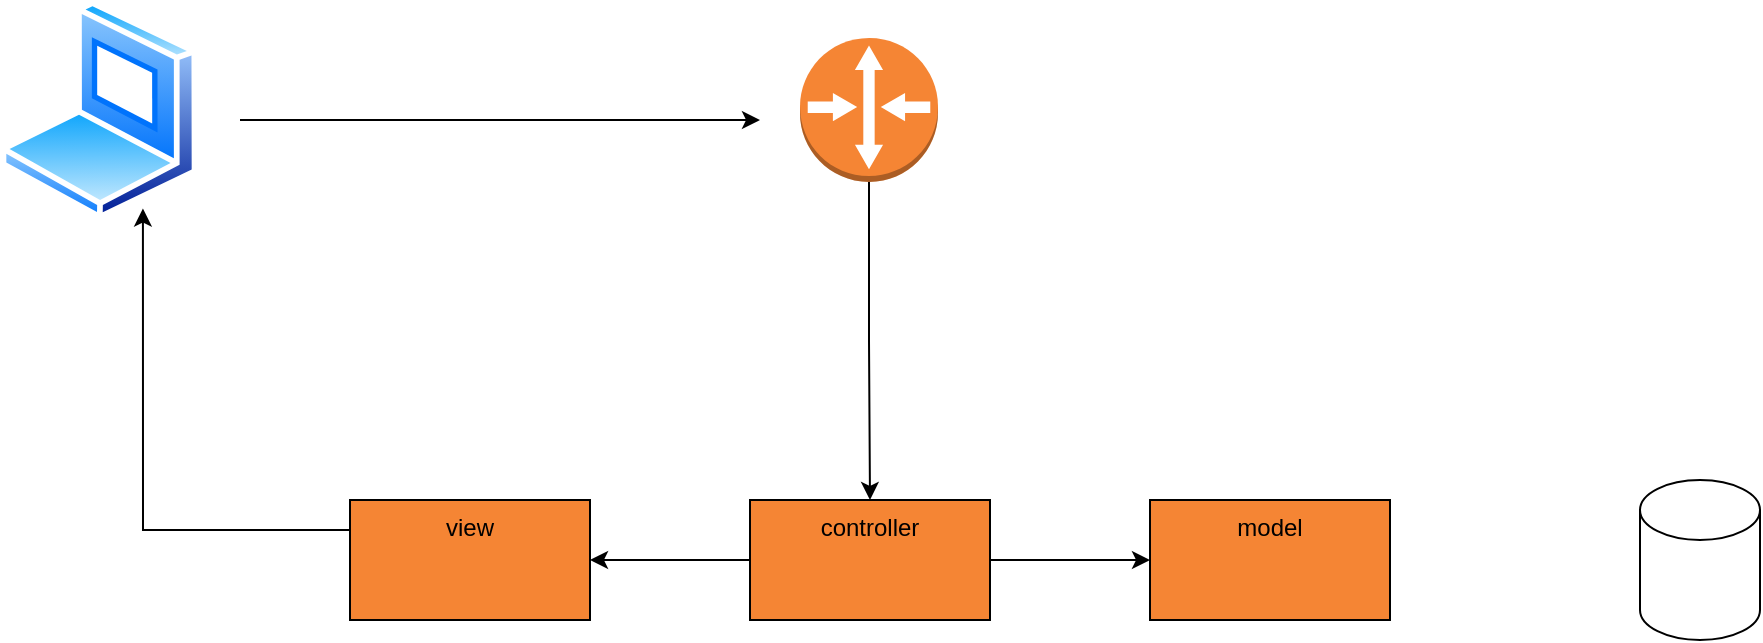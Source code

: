<mxfile version="24.7.3" type="device">
  <diagram name="Pagina-1" id="ofmIGp3C_NIkNrDQLj04">
    <mxGraphModel dx="2074" dy="1140" grid="1" gridSize="10" guides="1" tooltips="1" connect="1" arrows="1" fold="1" page="1" pageScale="1" pageWidth="1169" pageHeight="827" math="0" shadow="0">
      <root>
        <mxCell id="0" />
        <mxCell id="1" parent="0" />
        <mxCell id="vTZS8g9CYsPAUiSM_Fy8-1" value="" style="image;aspect=fixed;perimeter=ellipsePerimeter;html=1;align=center;shadow=0;dashed=0;spacingTop=3;image=img/lib/active_directory/laptop_client.svg;" vertex="1" parent="1">
          <mxGeometry x="150" y="80" width="99" height="110" as="geometry" />
        </mxCell>
        <mxCell id="vTZS8g9CYsPAUiSM_Fy8-2" value="" style="endArrow=classic;html=1;rounded=0;" edge="1" parent="1">
          <mxGeometry width="50" height="50" relative="1" as="geometry">
            <mxPoint x="270" y="140" as="sourcePoint" />
            <mxPoint x="530" y="140" as="targetPoint" />
          </mxGeometry>
        </mxCell>
        <mxCell id="vTZS8g9CYsPAUiSM_Fy8-5" value="" style="edgeStyle=orthogonalEdgeStyle;rounded=0;orthogonalLoop=1;jettySize=auto;html=1;" edge="1" parent="1" source="vTZS8g9CYsPAUiSM_Fy8-3" target="vTZS8g9CYsPAUiSM_Fy8-4">
          <mxGeometry relative="1" as="geometry" />
        </mxCell>
        <mxCell id="vTZS8g9CYsPAUiSM_Fy8-3" value="" style="outlineConnect=0;dashed=0;verticalLabelPosition=bottom;verticalAlign=top;align=center;html=1;shape=mxgraph.aws3.router;fillColor=#F58534;gradientColor=none;" vertex="1" parent="1">
          <mxGeometry x="550" y="99" width="69" height="72" as="geometry" />
        </mxCell>
        <mxCell id="vTZS8g9CYsPAUiSM_Fy8-7" value="" style="edgeStyle=orthogonalEdgeStyle;rounded=0;orthogonalLoop=1;jettySize=auto;html=1;" edge="1" parent="1" source="vTZS8g9CYsPAUiSM_Fy8-4" target="vTZS8g9CYsPAUiSM_Fy8-6">
          <mxGeometry relative="1" as="geometry" />
        </mxCell>
        <mxCell id="vTZS8g9CYsPAUiSM_Fy8-10" value="" style="edgeStyle=orthogonalEdgeStyle;rounded=0;orthogonalLoop=1;jettySize=auto;html=1;" edge="1" parent="1" source="vTZS8g9CYsPAUiSM_Fy8-4" target="vTZS8g9CYsPAUiSM_Fy8-9">
          <mxGeometry relative="1" as="geometry" />
        </mxCell>
        <mxCell id="vTZS8g9CYsPAUiSM_Fy8-4" value="controller" style="whiteSpace=wrap;html=1;verticalAlign=top;fillColor=#F58534;dashed=0;gradientColor=none;" vertex="1" parent="1">
          <mxGeometry x="525" y="330" width="120" height="60" as="geometry" />
        </mxCell>
        <mxCell id="vTZS8g9CYsPAUiSM_Fy8-6" value="model" style="whiteSpace=wrap;html=1;verticalAlign=top;fillColor=#F58534;dashed=0;gradientColor=none;" vertex="1" parent="1">
          <mxGeometry x="725" y="330" width="120" height="60" as="geometry" />
        </mxCell>
        <mxCell id="vTZS8g9CYsPAUiSM_Fy8-8" value="" style="shape=cylinder3;whiteSpace=wrap;html=1;boundedLbl=1;backgroundOutline=1;size=15;" vertex="1" parent="1">
          <mxGeometry x="970" y="320" width="60" height="80" as="geometry" />
        </mxCell>
        <mxCell id="vTZS8g9CYsPAUiSM_Fy8-11" style="edgeStyle=orthogonalEdgeStyle;rounded=0;orthogonalLoop=1;jettySize=auto;html=1;exitX=0;exitY=0.25;exitDx=0;exitDy=0;entryX=0.75;entryY=1;entryDx=0;entryDy=0;" edge="1" parent="1" source="vTZS8g9CYsPAUiSM_Fy8-9" target="vTZS8g9CYsPAUiSM_Fy8-1">
          <mxGeometry relative="1" as="geometry" />
        </mxCell>
        <mxCell id="vTZS8g9CYsPAUiSM_Fy8-9" value="view" style="whiteSpace=wrap;html=1;verticalAlign=top;fillColor=#F58534;dashed=0;gradientColor=none;" vertex="1" parent="1">
          <mxGeometry x="325" y="330" width="120" height="60" as="geometry" />
        </mxCell>
      </root>
    </mxGraphModel>
  </diagram>
</mxfile>
